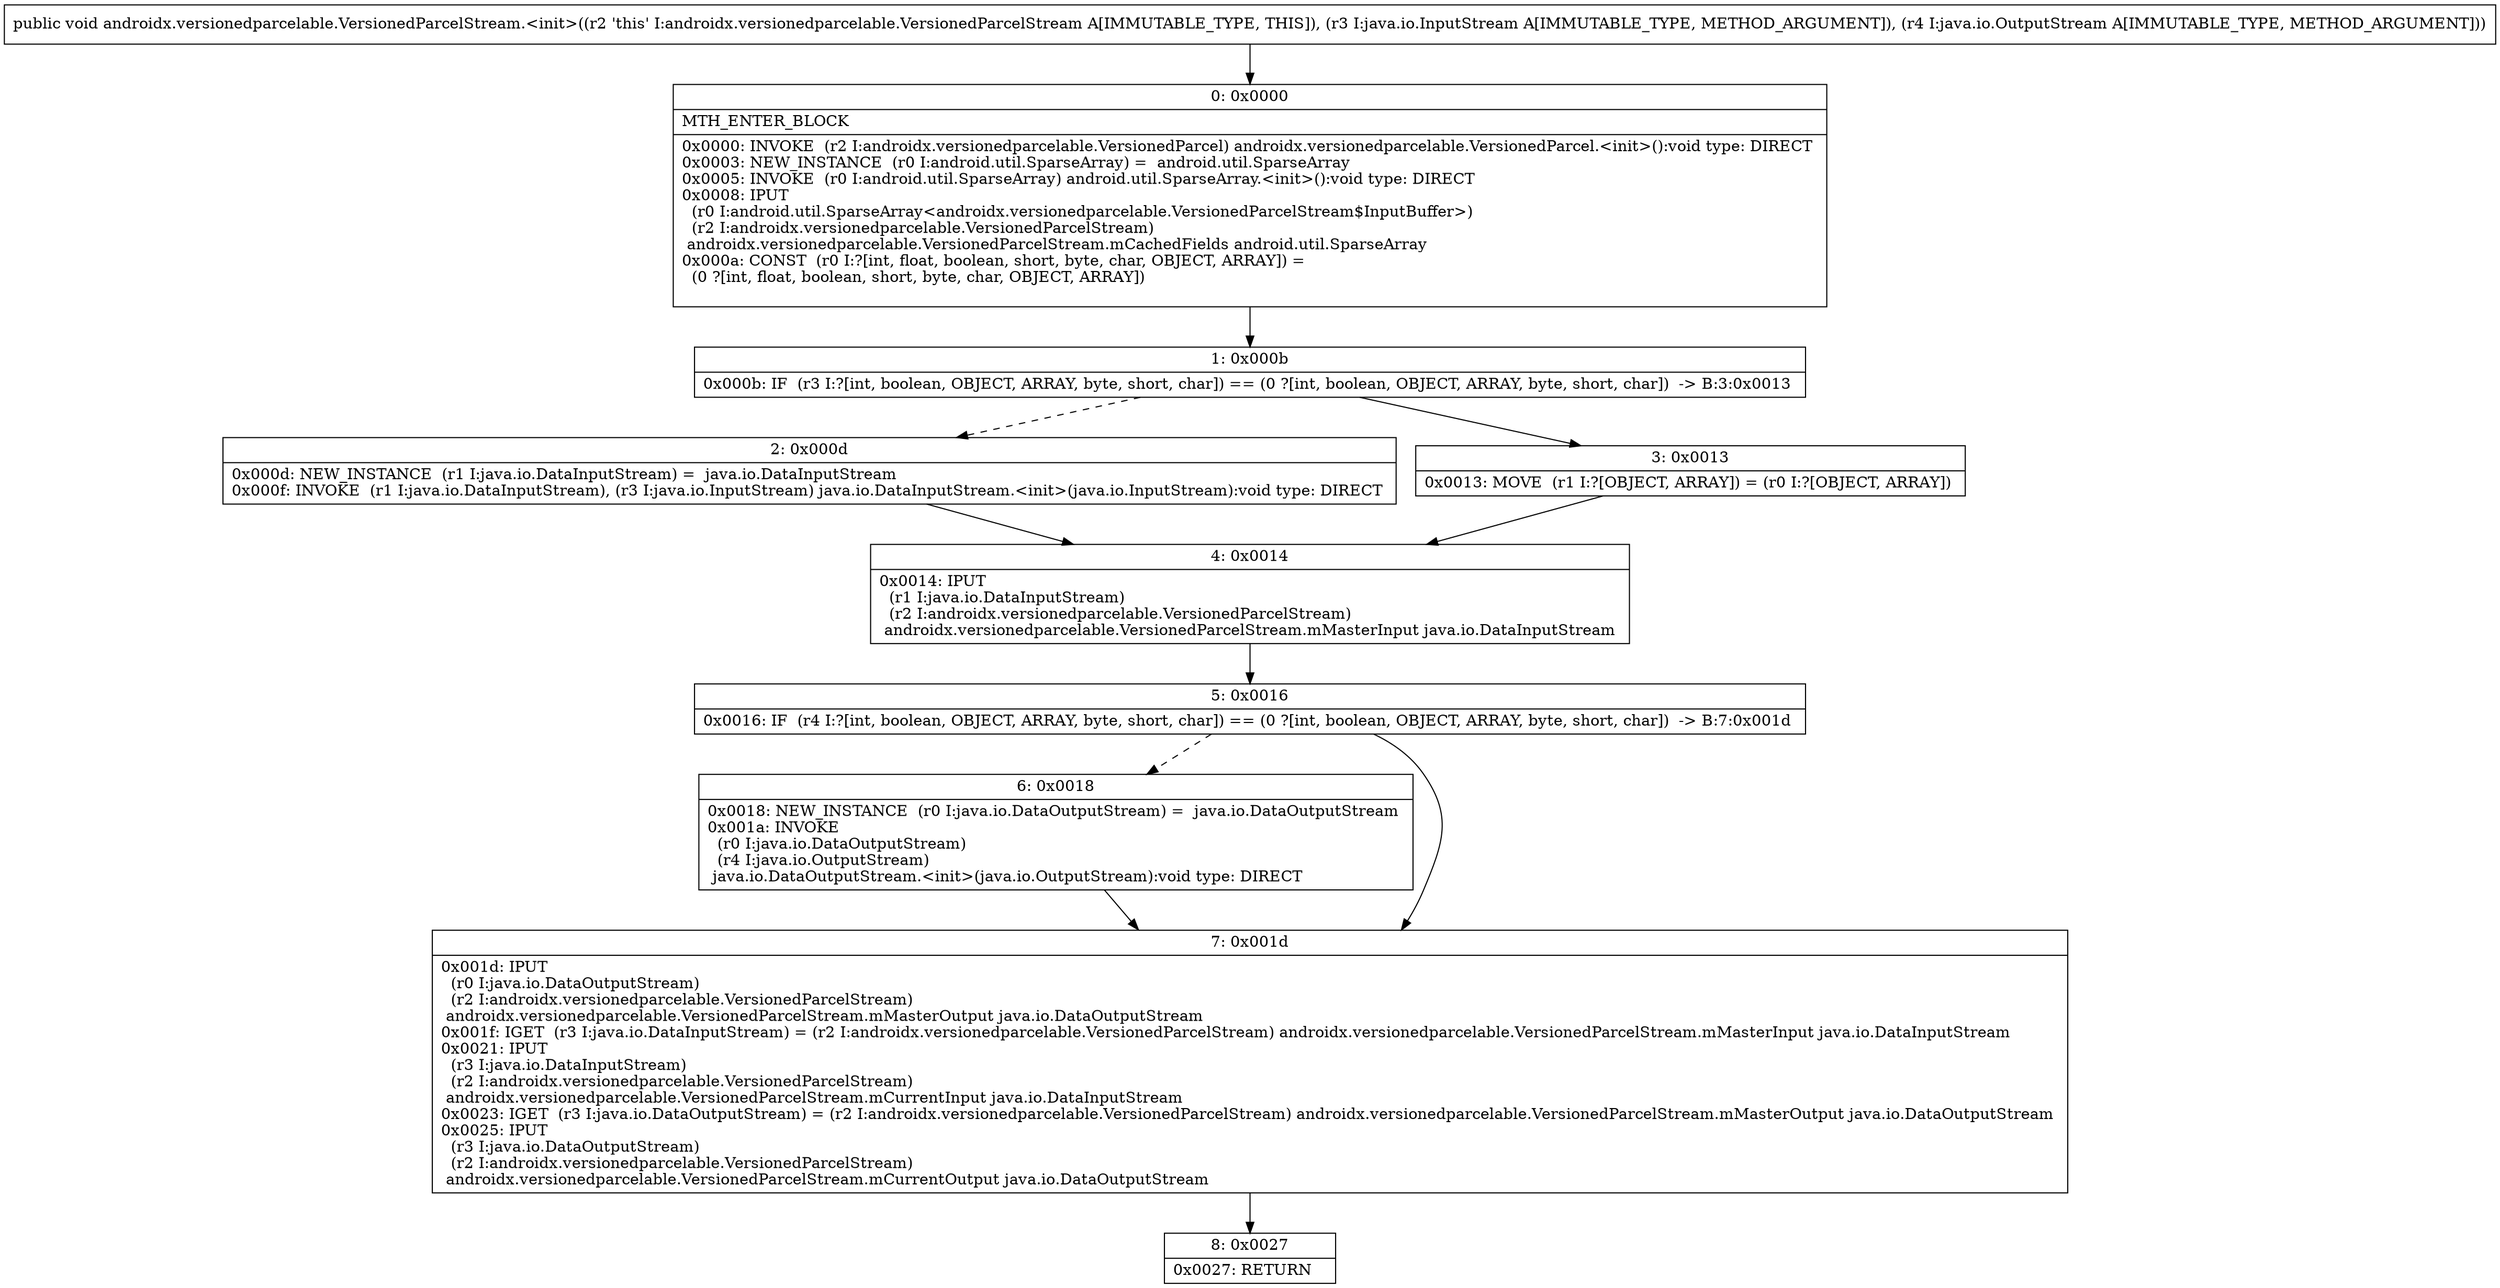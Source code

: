digraph "CFG forandroidx.versionedparcelable.VersionedParcelStream.\<init\>(Ljava\/io\/InputStream;Ljava\/io\/OutputStream;)V" {
Node_0 [shape=record,label="{0\:\ 0x0000|MTH_ENTER_BLOCK\l|0x0000: INVOKE  (r2 I:androidx.versionedparcelable.VersionedParcel) androidx.versionedparcelable.VersionedParcel.\<init\>():void type: DIRECT \l0x0003: NEW_INSTANCE  (r0 I:android.util.SparseArray) =  android.util.SparseArray \l0x0005: INVOKE  (r0 I:android.util.SparseArray) android.util.SparseArray.\<init\>():void type: DIRECT \l0x0008: IPUT  \l  (r0 I:android.util.SparseArray\<androidx.versionedparcelable.VersionedParcelStream$InputBuffer\>)\l  (r2 I:androidx.versionedparcelable.VersionedParcelStream)\l androidx.versionedparcelable.VersionedParcelStream.mCachedFields android.util.SparseArray \l0x000a: CONST  (r0 I:?[int, float, boolean, short, byte, char, OBJECT, ARRAY]) = \l  (0 ?[int, float, boolean, short, byte, char, OBJECT, ARRAY])\l \l}"];
Node_1 [shape=record,label="{1\:\ 0x000b|0x000b: IF  (r3 I:?[int, boolean, OBJECT, ARRAY, byte, short, char]) == (0 ?[int, boolean, OBJECT, ARRAY, byte, short, char])  \-\> B:3:0x0013 \l}"];
Node_2 [shape=record,label="{2\:\ 0x000d|0x000d: NEW_INSTANCE  (r1 I:java.io.DataInputStream) =  java.io.DataInputStream \l0x000f: INVOKE  (r1 I:java.io.DataInputStream), (r3 I:java.io.InputStream) java.io.DataInputStream.\<init\>(java.io.InputStream):void type: DIRECT \l}"];
Node_3 [shape=record,label="{3\:\ 0x0013|0x0013: MOVE  (r1 I:?[OBJECT, ARRAY]) = (r0 I:?[OBJECT, ARRAY]) \l}"];
Node_4 [shape=record,label="{4\:\ 0x0014|0x0014: IPUT  \l  (r1 I:java.io.DataInputStream)\l  (r2 I:androidx.versionedparcelable.VersionedParcelStream)\l androidx.versionedparcelable.VersionedParcelStream.mMasterInput java.io.DataInputStream \l}"];
Node_5 [shape=record,label="{5\:\ 0x0016|0x0016: IF  (r4 I:?[int, boolean, OBJECT, ARRAY, byte, short, char]) == (0 ?[int, boolean, OBJECT, ARRAY, byte, short, char])  \-\> B:7:0x001d \l}"];
Node_6 [shape=record,label="{6\:\ 0x0018|0x0018: NEW_INSTANCE  (r0 I:java.io.DataOutputStream) =  java.io.DataOutputStream \l0x001a: INVOKE  \l  (r0 I:java.io.DataOutputStream)\l  (r4 I:java.io.OutputStream)\l java.io.DataOutputStream.\<init\>(java.io.OutputStream):void type: DIRECT \l}"];
Node_7 [shape=record,label="{7\:\ 0x001d|0x001d: IPUT  \l  (r0 I:java.io.DataOutputStream)\l  (r2 I:androidx.versionedparcelable.VersionedParcelStream)\l androidx.versionedparcelable.VersionedParcelStream.mMasterOutput java.io.DataOutputStream \l0x001f: IGET  (r3 I:java.io.DataInputStream) = (r2 I:androidx.versionedparcelable.VersionedParcelStream) androidx.versionedparcelable.VersionedParcelStream.mMasterInput java.io.DataInputStream \l0x0021: IPUT  \l  (r3 I:java.io.DataInputStream)\l  (r2 I:androidx.versionedparcelable.VersionedParcelStream)\l androidx.versionedparcelable.VersionedParcelStream.mCurrentInput java.io.DataInputStream \l0x0023: IGET  (r3 I:java.io.DataOutputStream) = (r2 I:androidx.versionedparcelable.VersionedParcelStream) androidx.versionedparcelable.VersionedParcelStream.mMasterOutput java.io.DataOutputStream \l0x0025: IPUT  \l  (r3 I:java.io.DataOutputStream)\l  (r2 I:androidx.versionedparcelable.VersionedParcelStream)\l androidx.versionedparcelable.VersionedParcelStream.mCurrentOutput java.io.DataOutputStream \l}"];
Node_8 [shape=record,label="{8\:\ 0x0027|0x0027: RETURN   \l}"];
MethodNode[shape=record,label="{public void androidx.versionedparcelable.VersionedParcelStream.\<init\>((r2 'this' I:androidx.versionedparcelable.VersionedParcelStream A[IMMUTABLE_TYPE, THIS]), (r3 I:java.io.InputStream A[IMMUTABLE_TYPE, METHOD_ARGUMENT]), (r4 I:java.io.OutputStream A[IMMUTABLE_TYPE, METHOD_ARGUMENT])) }"];
MethodNode -> Node_0;
Node_0 -> Node_1;
Node_1 -> Node_2[style=dashed];
Node_1 -> Node_3;
Node_2 -> Node_4;
Node_3 -> Node_4;
Node_4 -> Node_5;
Node_5 -> Node_6[style=dashed];
Node_5 -> Node_7;
Node_6 -> Node_7;
Node_7 -> Node_8;
}


